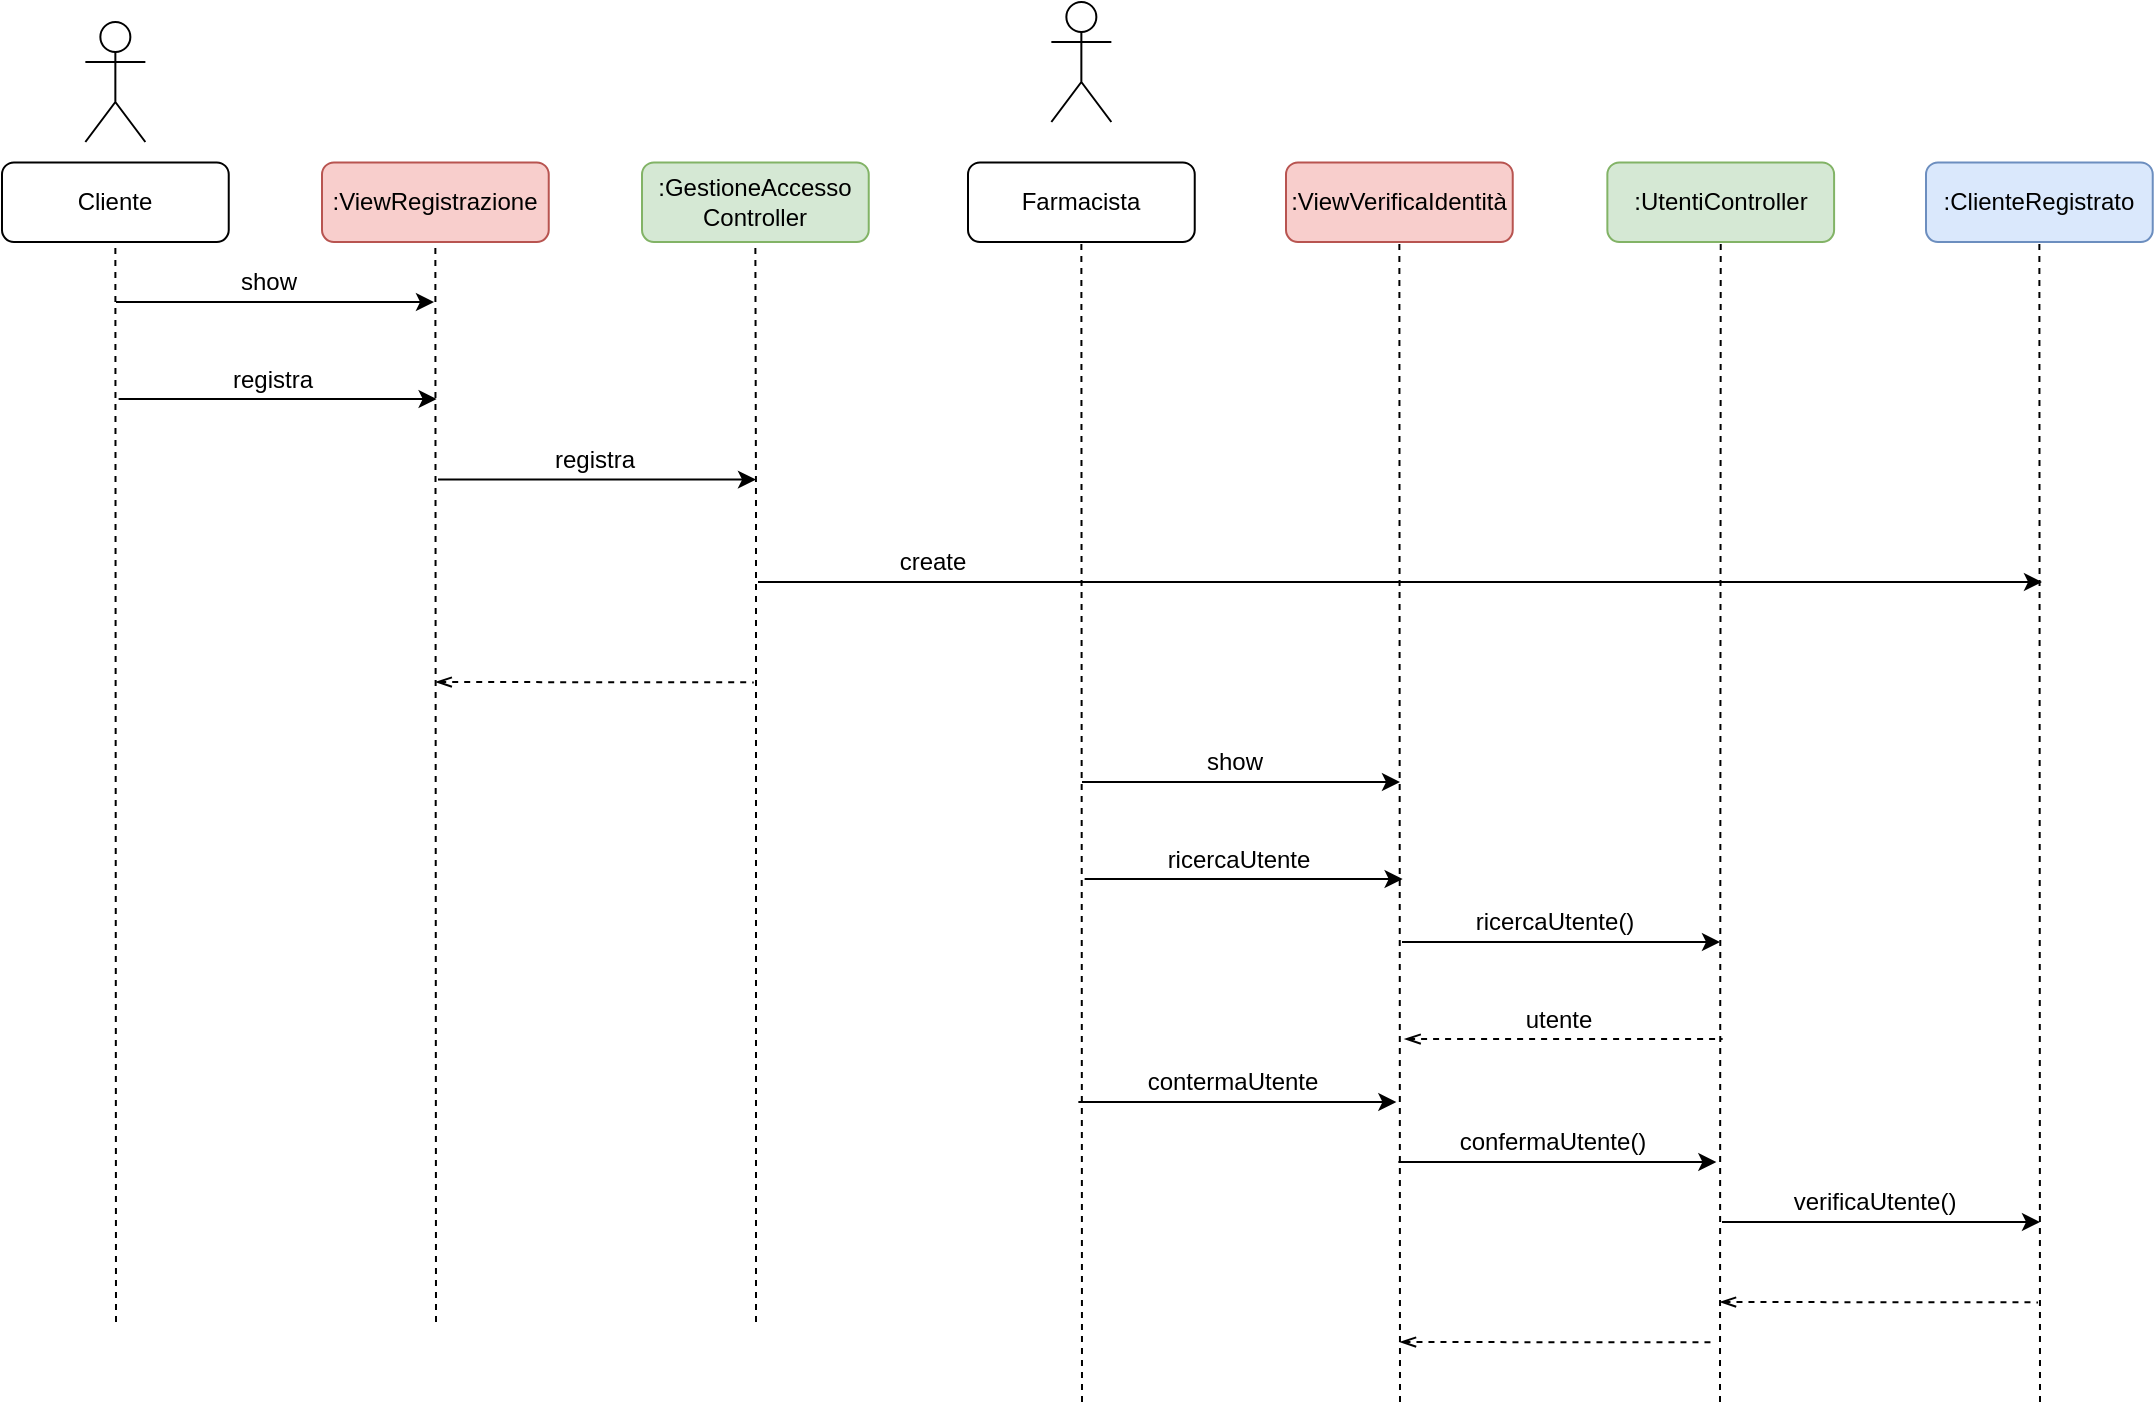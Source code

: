 <mxfile version="14.6.11" type="device"><diagram id="Wzn-BWHlTJEj33x2PqCz" name="Page-3"><mxGraphModel dx="1422" dy="762" grid="1" gridSize="10" guides="1" tooltips="1" connect="1" arrows="1" fold="1" page="1" pageScale="1" pageWidth="827" pageHeight="1169" math="0" shadow="0"><root><mxCell id="_ORYt1C13AhzwcyPVOTH-0"/><mxCell id="_ORYt1C13AhzwcyPVOTH-1" parent="_ORYt1C13AhzwcyPVOTH-0"/><mxCell id="JPX6_1QACBRN3oUDiK-G-0" value="" style="shape=umlActor;verticalLabelPosition=bottom;verticalAlign=top;html=1;outlineConnect=0;" vertex="1" parent="_ORYt1C13AhzwcyPVOTH-1"><mxGeometry x="91.68" y="230" width="30" height="60" as="geometry"/></mxCell><mxCell id="JPX6_1QACBRN3oUDiK-G-1" value=":ViewRegistrazione" style="rounded=1;whiteSpace=wrap;html=1;fillColor=#f8cecc;strokeColor=#b85450;" vertex="1" parent="_ORYt1C13AhzwcyPVOTH-1"><mxGeometry x="210.0" y="300.2" width="113.37" height="39.8" as="geometry"/></mxCell><mxCell id="JPX6_1QACBRN3oUDiK-G-2" value="show" style="text;html=1;align=center;verticalAlign=middle;resizable=0;points=[];autosize=1;strokeColor=none;" vertex="1" parent="_ORYt1C13AhzwcyPVOTH-1"><mxGeometry x="163.37" y="350" width="40" height="20" as="geometry"/></mxCell><mxCell id="JPX6_1QACBRN3oUDiK-G-4" value=":GestioneAccesso&lt;br&gt;Controller" style="rounded=1;whiteSpace=wrap;html=1;fillColor=#d5e8d4;strokeColor=#82b366;" vertex="1" parent="_ORYt1C13AhzwcyPVOTH-1"><mxGeometry x="370.0" y="300.2" width="113.37" height="39.8" as="geometry"/></mxCell><mxCell id="JPX6_1QACBRN3oUDiK-G-7" value="" style="shape=umlActor;verticalLabelPosition=bottom;verticalAlign=top;html=1;outlineConnect=0;" vertex="1" parent="_ORYt1C13AhzwcyPVOTH-1"><mxGeometry x="574.68" y="220.0" width="30" height="60" as="geometry"/></mxCell><mxCell id="JPX6_1QACBRN3oUDiK-G-8" value=":ViewVerificaIdentità" style="rounded=1;whiteSpace=wrap;html=1;fillColor=#f8cecc;strokeColor=#b85450;" vertex="1" parent="_ORYt1C13AhzwcyPVOTH-1"><mxGeometry x="692" y="300.2" width="113.37" height="39.8" as="geometry"/></mxCell><mxCell id="JPX6_1QACBRN3oUDiK-G-9" value=":UtentiController" style="rounded=1;whiteSpace=wrap;html=1;fillColor=#d5e8d4;strokeColor=#82b366;" vertex="1" parent="_ORYt1C13AhzwcyPVOTH-1"><mxGeometry x="852.68" y="300.2" width="113.37" height="39.8" as="geometry"/></mxCell><mxCell id="JPX6_1QACBRN3oUDiK-G-16" value=":ClienteRegistrato" style="rounded=1;whiteSpace=wrap;html=1;fillColor=#dae8fc;strokeColor=#6c8ebf;" vertex="1" parent="_ORYt1C13AhzwcyPVOTH-1"><mxGeometry x="1012" y="300.2" width="113.37" height="39.8" as="geometry"/></mxCell><mxCell id="JPX6_1QACBRN3oUDiK-G-17" value="create" style="text;html=1;align=center;verticalAlign=middle;resizable=0;points=[];autosize=1;strokeColor=none;" vertex="1" parent="_ORYt1C13AhzwcyPVOTH-1"><mxGeometry x="490" y="490.0" width="50" height="20" as="geometry"/></mxCell><mxCell id="JPX6_1QACBRN3oUDiK-G-18" value="" style="endArrow=classic;html=1;" edge="1" parent="_ORYt1C13AhzwcyPVOTH-1"><mxGeometry width="50" height="50" relative="1" as="geometry"><mxPoint x="428" y="510" as="sourcePoint"/><mxPoint x="1070" y="510" as="targetPoint"/></mxGeometry></mxCell><mxCell id="JPX6_1QACBRN3oUDiK-G-26" value="Cliente" style="rounded=1;whiteSpace=wrap;html=1;" vertex="1" parent="_ORYt1C13AhzwcyPVOTH-1"><mxGeometry x="50.0" y="300.2" width="113.37" height="39.8" as="geometry"/></mxCell><mxCell id="AWgaOJb2uCznWJsoljDG-0" value="" style="endArrow=none;dashed=1;html=1;entryX=0.5;entryY=1;entryDx=0;entryDy=0;" edge="1" parent="_ORYt1C13AhzwcyPVOTH-1" target="JPX6_1QACBRN3oUDiK-G-26"><mxGeometry width="50" height="50" relative="1" as="geometry"><mxPoint x="107" y="880" as="sourcePoint"/><mxPoint x="550" y="390" as="targetPoint"/></mxGeometry></mxCell><mxCell id="AWgaOJb2uCznWJsoljDG-1" value="" style="endArrow=none;dashed=1;html=1;entryX=0.5;entryY=1;entryDx=0;entryDy=0;" edge="1" parent="_ORYt1C13AhzwcyPVOTH-1" target="JPX6_1QACBRN3oUDiK-G-1"><mxGeometry width="50" height="50" relative="1" as="geometry"><mxPoint x="267" y="880" as="sourcePoint"/><mxPoint x="240.315" y="369.25" as="targetPoint"/></mxGeometry></mxCell><mxCell id="AWgaOJb2uCznWJsoljDG-2" value="" style="endArrow=none;dashed=1;html=1;entryX=0.5;entryY=1;entryDx=0;entryDy=0;" edge="1" parent="_ORYt1C13AhzwcyPVOTH-1" target="JPX6_1QACBRN3oUDiK-G-4"><mxGeometry width="50" height="50" relative="1" as="geometry"><mxPoint x="427" y="880" as="sourcePoint"/><mxPoint x="423.445" y="358.71" as="targetPoint"/><Array as="points"><mxPoint x="427" y="470"/></Array></mxGeometry></mxCell><mxCell id="AWgaOJb2uCznWJsoljDG-3" value="Farmacista" style="rounded=1;whiteSpace=wrap;html=1;" vertex="1" parent="_ORYt1C13AhzwcyPVOTH-1"><mxGeometry x="533.0" y="300.2" width="113.37" height="39.8" as="geometry"/></mxCell><mxCell id="AWgaOJb2uCznWJsoljDG-5" value="" style="endArrow=classic;html=1;" edge="1" parent="_ORYt1C13AhzwcyPVOTH-1"><mxGeometry width="50" height="50" relative="1" as="geometry"><mxPoint x="107" y="370" as="sourcePoint"/><mxPoint x="266" y="370" as="targetPoint"/></mxGeometry></mxCell><mxCell id="AWgaOJb2uCznWJsoljDG-6" value="registra" style="text;html=1;align=center;verticalAlign=middle;resizable=0;points=[];autosize=1;strokeColor=none;" vertex="1" parent="_ORYt1C13AhzwcyPVOTH-1"><mxGeometry x="154.68" y="398.53" width="60" height="20" as="geometry"/></mxCell><mxCell id="AWgaOJb2uCznWJsoljDG-7" value="" style="endArrow=classic;html=1;" edge="1" parent="_ORYt1C13AhzwcyPVOTH-1"><mxGeometry width="50" height="50" relative="1" as="geometry"><mxPoint x="108.31" y="418.53" as="sourcePoint"/><mxPoint x="267.31" y="418.53" as="targetPoint"/></mxGeometry></mxCell><mxCell id="AWgaOJb2uCznWJsoljDG-9" value="registra" style="text;html=1;align=center;verticalAlign=middle;resizable=0;points=[];autosize=1;strokeColor=none;" vertex="1" parent="_ORYt1C13AhzwcyPVOTH-1"><mxGeometry x="316.37" y="438.81" width="60" height="20" as="geometry"/></mxCell><mxCell id="AWgaOJb2uCznWJsoljDG-10" value="" style="endArrow=classic;html=1;" edge="1" parent="_ORYt1C13AhzwcyPVOTH-1"><mxGeometry width="50" height="50" relative="1" as="geometry"><mxPoint x="268" y="458.81" as="sourcePoint"/><mxPoint x="427" y="458.81" as="targetPoint"/></mxGeometry></mxCell><mxCell id="AWgaOJb2uCznWJsoljDG-12" value="" style="endArrow=none;dashed=1;html=1;entryX=0.5;entryY=1;entryDx=0;entryDy=0;" edge="1" parent="_ORYt1C13AhzwcyPVOTH-1" target="AWgaOJb2uCznWJsoljDG-3"><mxGeometry width="50" height="50" relative="1" as="geometry"><mxPoint x="590" y="920" as="sourcePoint"/><mxPoint x="585.025" y="350.0" as="targetPoint"/></mxGeometry></mxCell><mxCell id="AWgaOJb2uCznWJsoljDG-13" value="" style="endArrow=none;dashed=1;html=1;entryX=0.5;entryY=1;entryDx=0;entryDy=0;" edge="1" parent="_ORYt1C13AhzwcyPVOTH-1" target="JPX6_1QACBRN3oUDiK-G-9"><mxGeometry width="50" height="50" relative="1" as="geometry"><mxPoint x="909" y="920" as="sourcePoint"/><mxPoint x="935.025" y="340.0" as="targetPoint"/></mxGeometry></mxCell><mxCell id="AWgaOJb2uCznWJsoljDG-15" value="" style="endArrow=none;dashed=1;html=1;entryX=0.5;entryY=1;entryDx=0;entryDy=0;" edge="1" parent="_ORYt1C13AhzwcyPVOTH-1" target="JPX6_1QACBRN3oUDiK-G-16"><mxGeometry width="50" height="50" relative="1" as="geometry"><mxPoint x="1069" y="920" as="sourcePoint"/><mxPoint x="1095.025" y="338.51" as="targetPoint"/></mxGeometry></mxCell><mxCell id="AWgaOJb2uCznWJsoljDG-16" value="" style="endArrow=none;html=1;dashed=1;endFill=0;startArrow=openThin;startFill=0;" edge="1" parent="_ORYt1C13AhzwcyPVOTH-1"><mxGeometry width="50" height="50" relative="1" as="geometry"><mxPoint x="266.87" y="560" as="sourcePoint"/><mxPoint x="425.87" y="560.19" as="targetPoint"/></mxGeometry></mxCell><mxCell id="AWgaOJb2uCznWJsoljDG-20" value="show" style="text;html=1;align=center;verticalAlign=middle;resizable=0;points=[];autosize=1;strokeColor=none;" vertex="1" parent="_ORYt1C13AhzwcyPVOTH-1"><mxGeometry x="646.37" y="590" width="40" height="20" as="geometry"/></mxCell><mxCell id="AWgaOJb2uCznWJsoljDG-21" value="" style="endArrow=classic;html=1;" edge="1" parent="_ORYt1C13AhzwcyPVOTH-1"><mxGeometry width="50" height="50" relative="1" as="geometry"><mxPoint x="590" y="610.0" as="sourcePoint"/><mxPoint x="749" y="610.0" as="targetPoint"/></mxGeometry></mxCell><mxCell id="AWgaOJb2uCznWJsoljDG-22" value="ricercaUtente" style="text;html=1;align=center;verticalAlign=middle;resizable=0;points=[];autosize=1;strokeColor=none;" vertex="1" parent="_ORYt1C13AhzwcyPVOTH-1"><mxGeometry x="622.68" y="638.53" width="90" height="20" as="geometry"/></mxCell><mxCell id="AWgaOJb2uCznWJsoljDG-23" value="" style="endArrow=classic;html=1;" edge="1" parent="_ORYt1C13AhzwcyPVOTH-1"><mxGeometry width="50" height="50" relative="1" as="geometry"><mxPoint x="591.31" y="658.53" as="sourcePoint"/><mxPoint x="750.31" y="658.53" as="targetPoint"/></mxGeometry></mxCell><mxCell id="AWgaOJb2uCznWJsoljDG-14" value="" style="endArrow=none;dashed=1;html=1;entryX=0.5;entryY=1;entryDx=0;entryDy=0;endFill=0;" edge="1" parent="_ORYt1C13AhzwcyPVOTH-1" target="JPX6_1QACBRN3oUDiK-G-8"><mxGeometry width="50" height="50" relative="1" as="geometry"><mxPoint x="749" y="920" as="sourcePoint"/><mxPoint x="759.995" y="340.0" as="targetPoint"/></mxGeometry></mxCell><mxCell id="AWgaOJb2uCznWJsoljDG-24" value="ricercaUtente()" style="text;html=1;align=center;verticalAlign=middle;resizable=0;points=[];autosize=1;strokeColor=none;" vertex="1" parent="_ORYt1C13AhzwcyPVOTH-1"><mxGeometry x="781.37" y="670" width="90" height="20" as="geometry"/></mxCell><mxCell id="AWgaOJb2uCznWJsoljDG-25" value="" style="endArrow=classic;html=1;" edge="1" parent="_ORYt1C13AhzwcyPVOTH-1"><mxGeometry width="50" height="50" relative="1" as="geometry"><mxPoint x="750" y="690" as="sourcePoint"/><mxPoint x="909.0" y="690" as="targetPoint"/></mxGeometry></mxCell><mxCell id="AWgaOJb2uCznWJsoljDG-26" value="utente" style="text;html=1;align=center;verticalAlign=middle;resizable=0;points=[];autosize=1;strokeColor=none;" vertex="1" parent="_ORYt1C13AhzwcyPVOTH-1"><mxGeometry x="802.68" y="718.53" width="50" height="20" as="geometry"/></mxCell><mxCell id="AWgaOJb2uCznWJsoljDG-27" value="" style="endArrow=none;html=1;dashed=1;endFill=0;startArrow=openThin;startFill=0;" edge="1" parent="_ORYt1C13AhzwcyPVOTH-1"><mxGeometry width="50" height="50" relative="1" as="geometry"><mxPoint x="751.31" y="738.53" as="sourcePoint"/><mxPoint x="910.31" y="738.53" as="targetPoint"/></mxGeometry></mxCell><mxCell id="AWgaOJb2uCznWJsoljDG-28" value="confermaUtente()" style="text;html=1;align=center;verticalAlign=middle;resizable=0;points=[];autosize=1;strokeColor=none;" vertex="1" parent="_ORYt1C13AhzwcyPVOTH-1"><mxGeometry x="769.55" y="780" width="110" height="20" as="geometry"/></mxCell><mxCell id="AWgaOJb2uCznWJsoljDG-29" value="" style="endArrow=classic;html=1;" edge="1" parent="_ORYt1C13AhzwcyPVOTH-1"><mxGeometry width="50" height="50" relative="1" as="geometry"><mxPoint x="748.18" y="800.0" as="sourcePoint"/><mxPoint x="907.18" y="800.0" as="targetPoint"/></mxGeometry></mxCell><mxCell id="AWgaOJb2uCznWJsoljDG-31" value="verificaUtente()" style="text;html=1;align=center;verticalAlign=middle;resizable=0;points=[];autosize=1;strokeColor=none;" vertex="1" parent="_ORYt1C13AhzwcyPVOTH-1"><mxGeometry x="936.37" y="810" width="100" height="20" as="geometry"/></mxCell><mxCell id="AWgaOJb2uCznWJsoljDG-32" value="" style="endArrow=classic;html=1;" edge="1" parent="_ORYt1C13AhzwcyPVOTH-1"><mxGeometry width="50" height="50" relative="1" as="geometry"><mxPoint x="910.0" y="830.0" as="sourcePoint"/><mxPoint x="1069.0" y="830.0" as="targetPoint"/></mxGeometry></mxCell><mxCell id="AWgaOJb2uCznWJsoljDG-33" value="contermaUtente" style="text;html=1;align=center;verticalAlign=middle;resizable=0;points=[];autosize=1;strokeColor=none;" vertex="1" parent="_ORYt1C13AhzwcyPVOTH-1"><mxGeometry x="614.55" y="750" width="100" height="20" as="geometry"/></mxCell><mxCell id="AWgaOJb2uCznWJsoljDG-34" value="" style="endArrow=classic;html=1;" edge="1" parent="_ORYt1C13AhzwcyPVOTH-1"><mxGeometry width="50" height="50" relative="1" as="geometry"><mxPoint x="588.18" y="770.0" as="sourcePoint"/><mxPoint x="747.18" y="770.0" as="targetPoint"/></mxGeometry></mxCell><mxCell id="AWgaOJb2uCznWJsoljDG-35" value="" style="endArrow=none;html=1;dashed=1;endFill=0;startArrow=openThin;startFill=0;" edge="1" parent="_ORYt1C13AhzwcyPVOTH-1"><mxGeometry width="50" height="50" relative="1" as="geometry"><mxPoint x="749" y="890" as="sourcePoint"/><mxPoint x="907.18" y="890.19" as="targetPoint"/></mxGeometry></mxCell><mxCell id="AWgaOJb2uCznWJsoljDG-36" value="" style="endArrow=none;html=1;dashed=1;endFill=0;startArrow=openThin;startFill=0;" edge="1" parent="_ORYt1C13AhzwcyPVOTH-1"><mxGeometry width="50" height="50" relative="1" as="geometry"><mxPoint x="909" y="870" as="sourcePoint"/><mxPoint x="1068" y="870.19" as="targetPoint"/></mxGeometry></mxCell></root></mxGraphModel></diagram></mxfile>